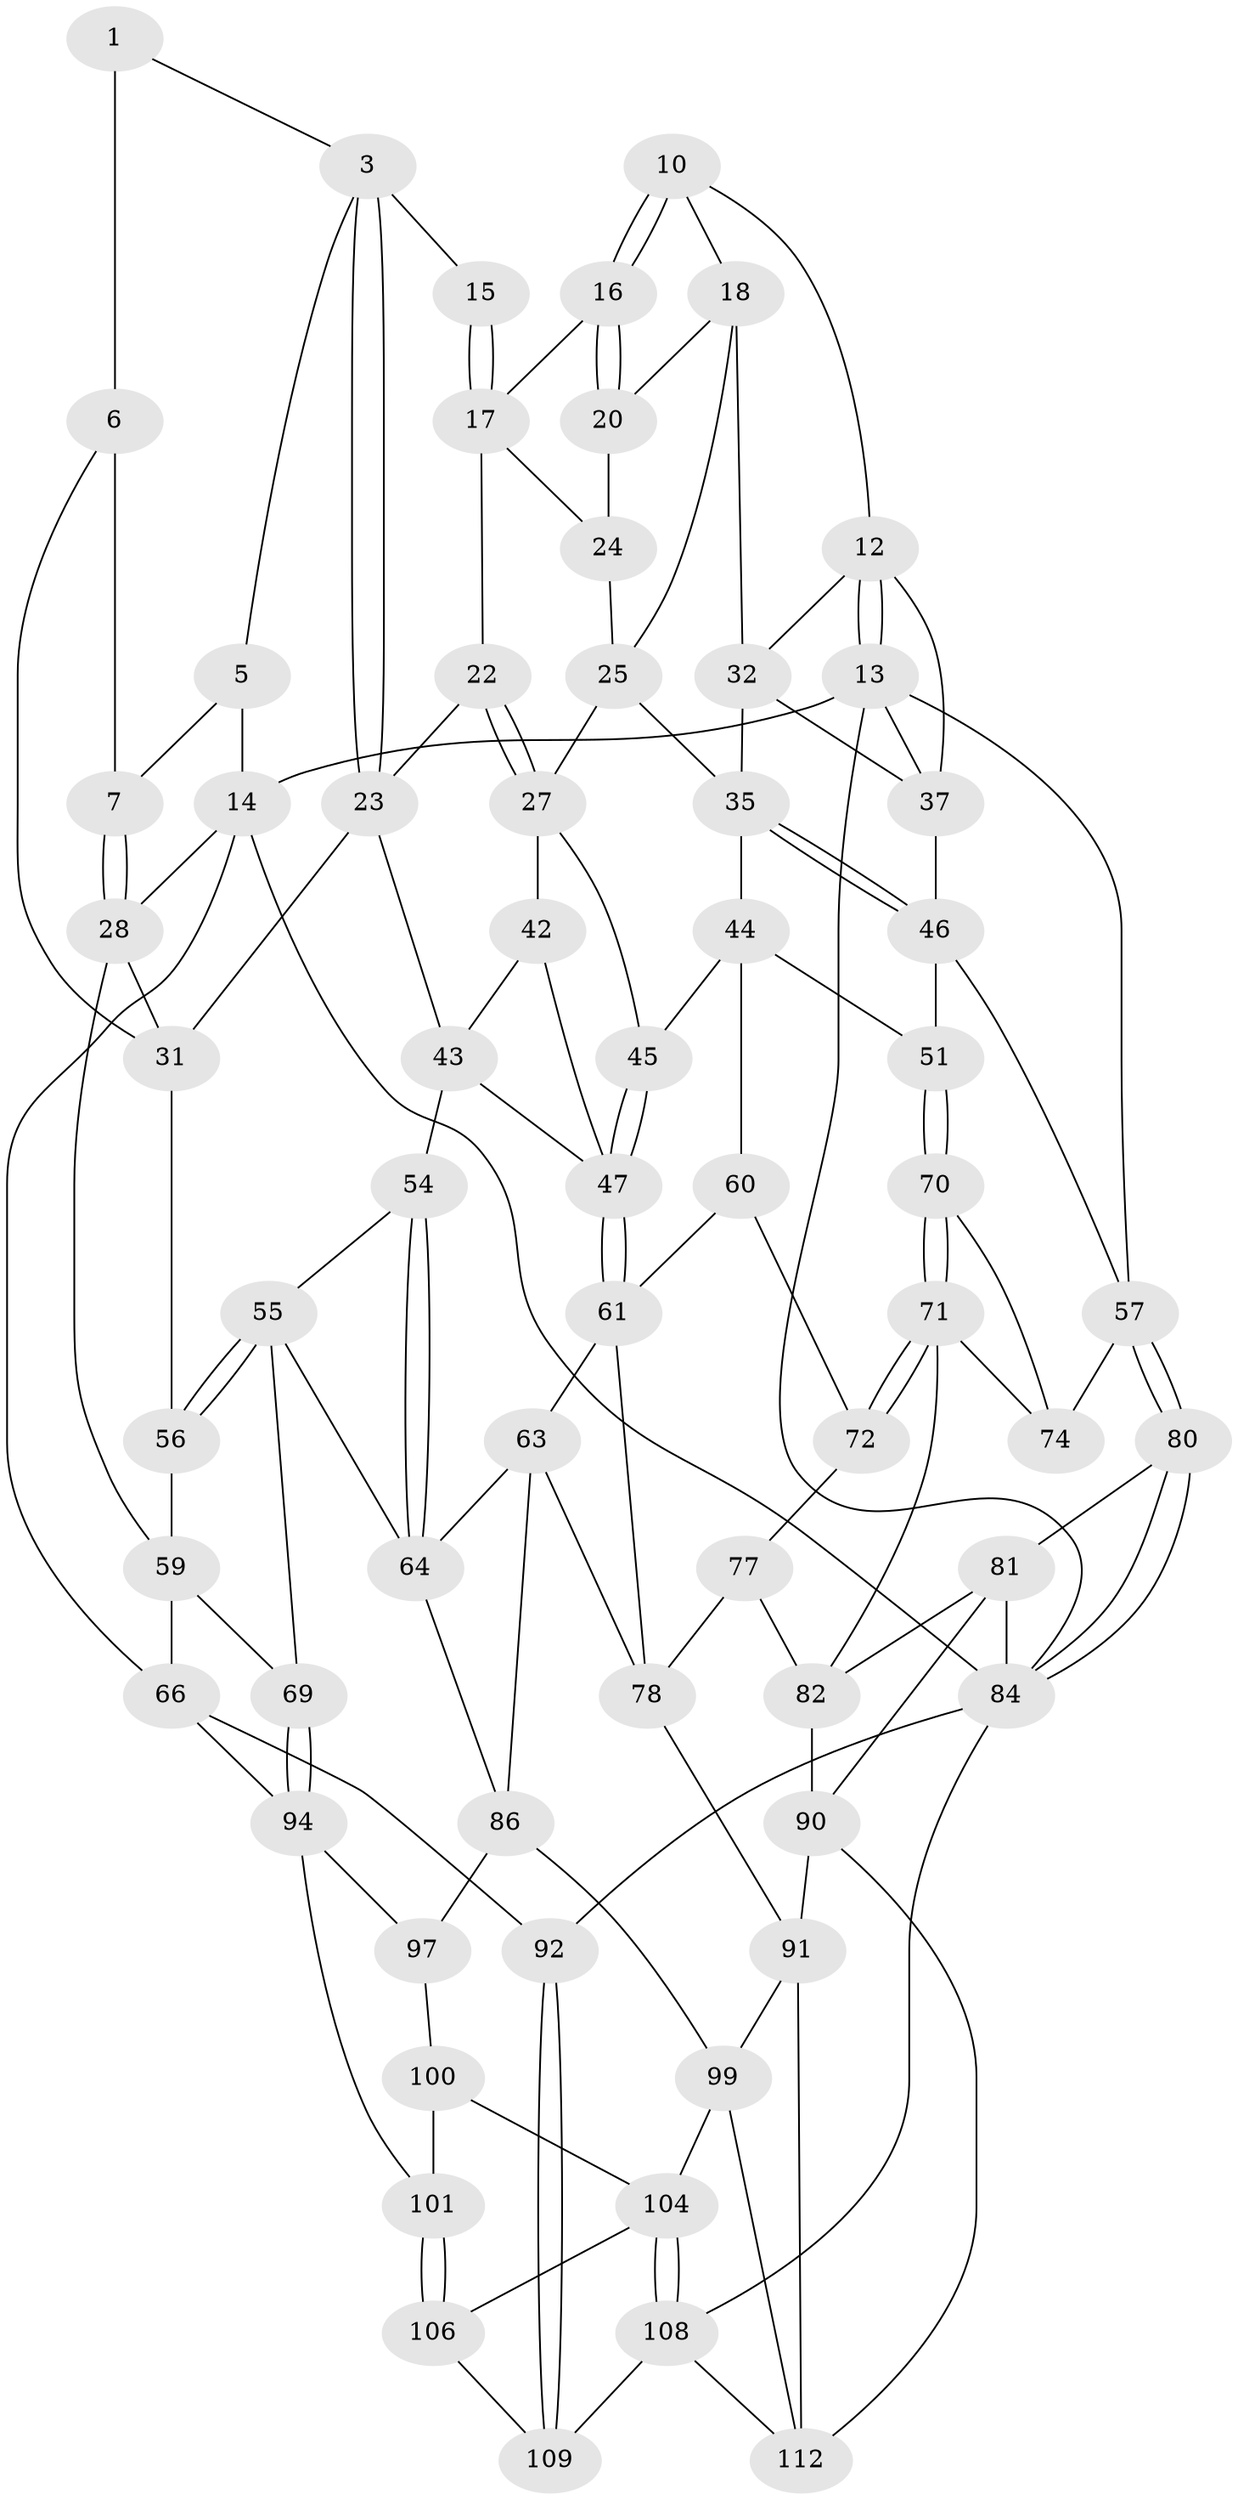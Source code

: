 // original degree distribution, {3: 0.02631578947368421, 5: 0.5350877192982456, 4: 0.21929824561403508, 6: 0.21929824561403508}
// Generated by graph-tools (version 1.1) at 2025/42/03/06/25 10:42:26]
// undirected, 66 vertices, 140 edges
graph export_dot {
graph [start="1"]
  node [color=gray90,style=filled];
  1 [pos="+0.22372495035371678+0",super="+2"];
  3 [pos="+0.42611692064632384+0.08353246967874423",super="+4"];
  5 [pos="+0.1689758540413614+0",super="+8"];
  6 [pos="+0.2410520481257572+0.05768264575541657",super="+9"];
  7 [pos="+0.09939149736323542+0.08816806131326305"];
  10 [pos="+0.6698176824463499+0",super="+11"];
  12 [pos="+1+0",super="+33"];
  13 [pos="+1+0",super="+49"];
  14 [pos="+0+0",super="+30"];
  15 [pos="+0.6440508034300243+0"];
  16 [pos="+0.6910269656330077+0.09081104737180824"];
  17 [pos="+0.6099419209583501+0.12190567503429661",super="+21"];
  18 [pos="+0.8193972409816721+0.1293831142611697",super="+19"];
  20 [pos="+0.7161103961910098+0.13667311932442922"];
  22 [pos="+0.5548058325188227+0.1695457242894466"];
  23 [pos="+0.48593894505662066+0.16474604152372402",super="+39"];
  24 [pos="+0.6529000248924064+0.14936749355796192"];
  25 [pos="+0.7395578844677311+0.23375673743305075",super="+26"];
  27 [pos="+0.6153489047330182+0.23184300693278864",super="+41"];
  28 [pos="+0.15185913421964567+0.2203995261291918",super="+29"];
  31 [pos="+0.2262102013720295+0.2276769942090794",super="+40"];
  32 [pos="+0.8753347194314133+0.1419693796506955",super="+34"];
  35 [pos="+0.8033646271983271+0.27095034361919135",super="+36"];
  37 [pos="+1+0.25595145393399515",super="+38"];
  42 [pos="+0.6025943529110311+0.28057975642490135"];
  43 [pos="+0.4723982615261372+0.2743783919607368",super="+53"];
  44 [pos="+0.7314357747845116+0.3671323575037932",super="+52"];
  45 [pos="+0.6884659408994438+0.36351467745818855"];
  46 [pos="+0.8971823205236257+0.34370393096974833",super="+50"];
  47 [pos="+0.5448668386864164+0.414009164790835",super="+48"];
  51 [pos="+0.7939908513286174+0.4387121064820065"];
  54 [pos="+0.3999219383264976+0.44848604796446806"];
  55 [pos="+0.3264956030936228+0.45051945652018843",super="+68"];
  56 [pos="+0.31288709854828256+0.4302329443594689"];
  57 [pos="+1+0.4710553448169499",super="+58"];
  59 [pos="+0.08051743872700864+0.42037139662628337",super="+65"];
  60 [pos="+0.6530953770407346+0.5185743025410618"];
  61 [pos="+0.5819796392079648+0.5027670531826424",super="+62"];
  63 [pos="+0.49964149886744974+0.5768294316739226",super="+85"];
  64 [pos="+0.4542747217676702+0.5389580889871851",super="+79"];
  66 [pos="+0+0.7428729457983637",super="+67"];
  69 [pos="+0.23749411755082353+0.6253910630991482"];
  70 [pos="+0.8077441927336191+0.5209497016202735",super="+75"];
  71 [pos="+0.8027725618599139+0.5569320929769068",super="+83"];
  72 [pos="+0.7835268298814152+0.6173895522739409",super="+73"];
  74 [pos="+0.9554678410071044+0.5288845489379335",super="+76"];
  77 [pos="+0.6533766680318499+0.6321011813490096",super="+89"];
  78 [pos="+0.598860606692415+0.644052901189265",super="+87"];
  80 [pos="+1+0.7808370172099198"];
  81 [pos="+1+0.7629107165545612",super="+110"];
  82 [pos="+0.9672221158701676+0.7591841048737241",super="+88"];
  84 [pos="+1+1",super="+93"];
  86 [pos="+0.3136532636527476+0.7092231788272914",super="+96"];
  90 [pos="+0.7932886976070643+0.807141718941286",super="+111"];
  91 [pos="+0.5915930488353851+0.8152100735494747",super="+98"];
  92 [pos="+0+1"];
  94 [pos="+0.050211181605988836+0.7114055866979958",super="+95"];
  97 [pos="+0.15246557741901148+0.8042675338347193"];
  99 [pos="+0.31188013114958296+0.7928954663121589",super="+103"];
  100 [pos="+0.14229297352080447+0.8186543923946968"];
  101 [pos="+0.12274455713135315+0.8377532125161468",super="+102"];
  104 [pos="+0.2421227018439666+0.8985979853558508",super="+105"];
  106 [pos="+0.15918706355970727+0.8968405521170941",super="+107"];
  108 [pos="+0.22442493188418167+0.9608275802376434",super="+114"];
  109 [pos="+0.08632174221111301+0.9750412830539821"];
  112 [pos="+0.5092188082866064+1",super="+113"];
  1 -- 6 [weight=2];
  1 -- 3;
  3 -- 23;
  3 -- 23;
  3 -- 5;
  3 -- 15;
  5 -- 14;
  5 -- 7;
  6 -- 7;
  6 -- 31;
  7 -- 28;
  7 -- 28;
  10 -- 16;
  10 -- 16;
  10 -- 18;
  10 -- 12;
  12 -- 13;
  12 -- 13;
  12 -- 32;
  12 -- 37;
  13 -- 14;
  13 -- 84;
  13 -- 57;
  13 -- 37;
  14 -- 84;
  14 -- 66;
  14 -- 28;
  15 -- 17;
  15 -- 17;
  16 -- 17;
  16 -- 20;
  16 -- 20;
  17 -- 24;
  17 -- 22;
  18 -- 32;
  18 -- 25;
  18 -- 20;
  20 -- 24;
  22 -- 23;
  22 -- 27;
  22 -- 27;
  23 -- 43;
  23 -- 31;
  24 -- 25;
  25 -- 35;
  25 -- 27;
  27 -- 42;
  27 -- 45;
  28 -- 31;
  28 -- 59;
  31 -- 56;
  32 -- 35;
  32 -- 37;
  35 -- 46;
  35 -- 46;
  35 -- 44;
  37 -- 46;
  42 -- 43;
  42 -- 47;
  43 -- 54;
  43 -- 47;
  44 -- 45;
  44 -- 51;
  44 -- 60;
  45 -- 47;
  45 -- 47;
  46 -- 51;
  46 -- 57;
  47 -- 61;
  47 -- 61;
  51 -- 70;
  51 -- 70;
  54 -- 55;
  54 -- 64;
  54 -- 64;
  55 -- 56;
  55 -- 56;
  55 -- 69;
  55 -- 64;
  56 -- 59;
  57 -- 80;
  57 -- 80;
  57 -- 74;
  59 -- 66;
  59 -- 69;
  60 -- 61;
  60 -- 72;
  61 -- 78;
  61 -- 63;
  63 -- 64;
  63 -- 86;
  63 -- 78;
  64 -- 86;
  66 -- 92;
  66 -- 94;
  69 -- 94;
  69 -- 94;
  70 -- 71;
  70 -- 71;
  70 -- 74 [weight=2];
  71 -- 72;
  71 -- 72;
  71 -- 82;
  71 -- 74;
  72 -- 77 [weight=2];
  77 -- 78;
  77 -- 82;
  78 -- 91;
  80 -- 81;
  80 -- 84;
  80 -- 84;
  81 -- 82;
  81 -- 84;
  81 -- 90;
  82 -- 90;
  84 -- 108;
  84 -- 92;
  86 -- 97;
  86 -- 99;
  90 -- 91;
  90 -- 112;
  91 -- 112;
  91 -- 99;
  92 -- 109;
  92 -- 109;
  94 -- 97;
  94 -- 101;
  97 -- 100;
  99 -- 104;
  99 -- 112;
  100 -- 101;
  100 -- 104;
  101 -- 106 [weight=2];
  101 -- 106;
  104 -- 108;
  104 -- 108;
  104 -- 106;
  106 -- 109;
  108 -- 109;
  108 -- 112;
}
